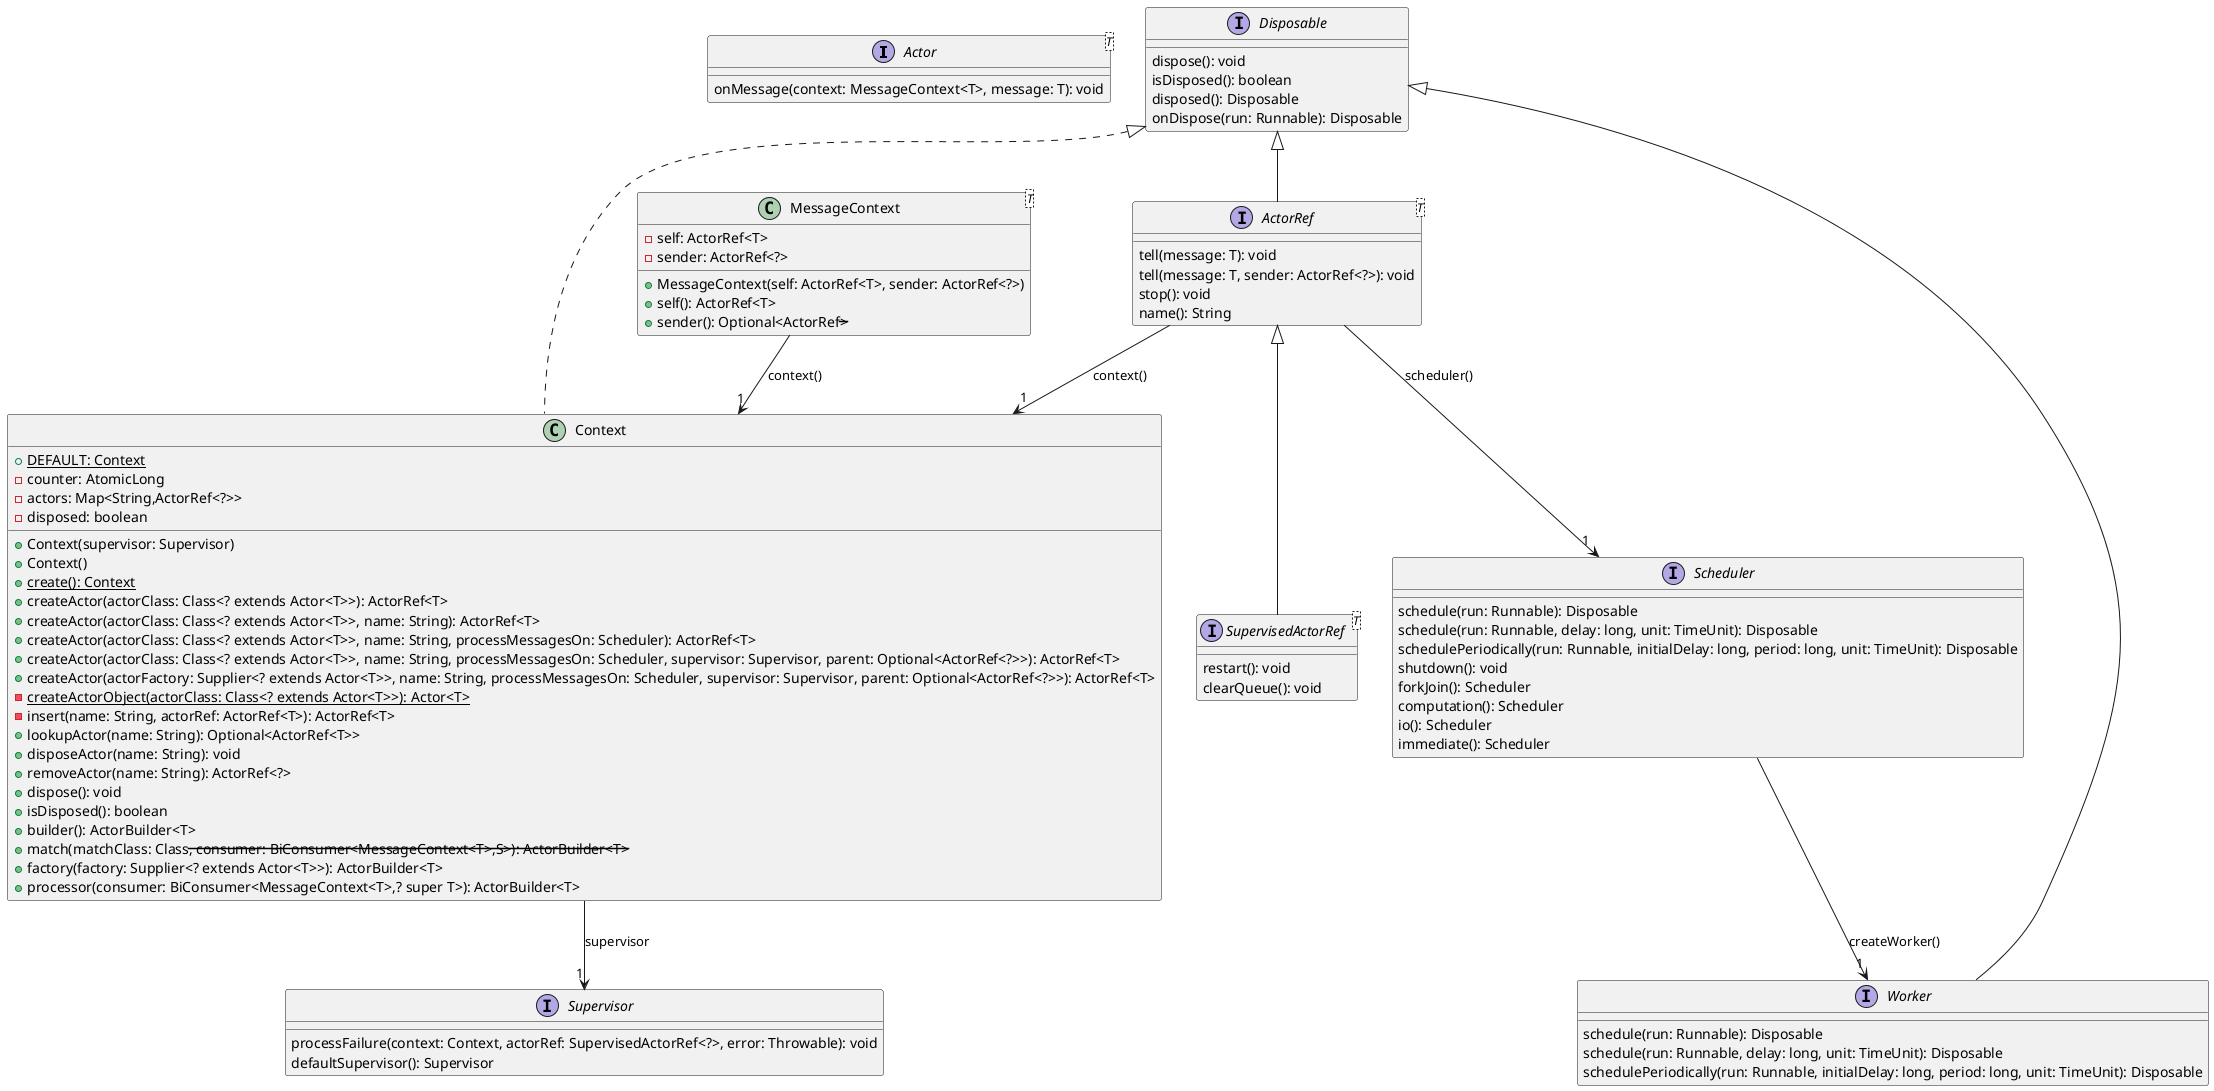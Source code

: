 @startuml
interface "Actor<T>" as Actor_T_ [[java:com.github.davidmoten.reels.Actor]] {
    onMessage(context: MessageContext<T>, message: T): void
}
interface "ActorRef<T>" as ActorRef_T_ [[java:com.github.davidmoten.reels.ActorRef]] {
    tell(message: T): void
    tell(message: T, sender: ActorRef<?>): void
    stop(): void
    name(): String
}
class Context {
}
ActorRef_T_ --> "1" Context : context()
class Scheduler {
}
ActorRef_T_ --> "1" Scheduler : scheduler()
interface Disposable {
}
Disposable <|-- ActorRef_T_
class Context [[java:com.github.davidmoten.reels.Context]] {
    +{static} DEFAULT: Context
    -counter: AtomicLong
    -actors: Map<String,ActorRef<?>>
    -disposed: boolean
    +Context(supervisor: Supervisor)
    +Context()
    +{static} create(): Context
    +createActor(actorClass: Class<? extends Actor<T>>): ActorRef<T>
    +createActor(actorClass: Class<? extends Actor<T>>, name: String): ActorRef<T>
    +createActor(actorClass: Class<? extends Actor<T>>, name: String, processMessagesOn: Scheduler): ActorRef<T>
    +createActor(actorClass: Class<? extends Actor<T>>, name: String, processMessagesOn: Scheduler, supervisor: Supervisor, parent: Optional<ActorRef<?>>): ActorRef<T>
    +createActor(actorFactory: Supplier<? extends Actor<T>>, name: String, processMessagesOn: Scheduler, supervisor: Supervisor, parent: Optional<ActorRef<?>>): ActorRef<T>
    -{static} createActorObject(actorClass: Class<? extends Actor<T>>): Actor<T>
    -insert(name: String, actorRef: ActorRef<T>): ActorRef<T>
    +lookupActor(name: String): Optional<ActorRef<T>>
    +disposeActor(name: String): void
    +removeActor(name: String): ActorRef<?>
    +dispose(): void
    +isDisposed(): boolean
    +builder(): ActorBuilder<T>
    +match(matchClass: Class<S>, consumer: BiConsumer<MessageContext<T>,S>): ActorBuilder<T>
    +factory(factory: Supplier<? extends Actor<T>>): ActorBuilder<T>
    +processor(consumer: BiConsumer<MessageContext<T>,? super T>): ActorBuilder<T>
}
class Supervisor {
}
Context --> "1" Supervisor : supervisor
interface Disposable {
}
Disposable <|.. Context
interface Disposable [[java:com.github.davidmoten.reels.Disposable]] {
    dispose(): void
    isDisposed(): boolean
    disposed(): Disposable
    onDispose(run: Runnable): Disposable
}
class "MessageContext<T>" as MessageContext_T_ [[java:com.github.davidmoten.reels.MessageContext]] {
    -self: ActorRef<T>
    -sender: ActorRef<?>
    +MessageContext(self: ActorRef<T>, sender: ActorRef<?>)
    +self(): ActorRef<T>
    +sender(): Optional<ActorRef<S>>
}
class Context {
}
MessageContext_T_ --> "1" Context : context()
interface Scheduler [[java:com.github.davidmoten.reels.Scheduler]] {
    schedule(run: Runnable): Disposable
    schedule(run: Runnable, delay: long, unit: TimeUnit): Disposable
    schedulePeriodically(run: Runnable, initialDelay: long, period: long, unit: TimeUnit): Disposable
    shutdown(): void
    forkJoin(): Scheduler
    computation(): Scheduler
    io(): Scheduler
    immediate(): Scheduler
}
class Worker {
}
Scheduler --> "1" Worker : createWorker()
interface "SupervisedActorRef<T>" as SupervisedActorRef_T_ [[java:com.github.davidmoten.reels.SupervisedActorRef]] {
    restart(): void
    clearQueue(): void
}
interface "ActorRef<T>" as ActorRef_T_ {
}
ActorRef_T_ <|-- SupervisedActorRef_T_
interface Supervisor [[java:com.github.davidmoten.reels.Supervisor]] {
    processFailure(context: Context, actorRef: SupervisedActorRef<?>, error: Throwable): void
    defaultSupervisor(): Supervisor
}
interface Worker [[java:com.github.davidmoten.reels.Worker]] {
    schedule(run: Runnable): Disposable
    schedule(run: Runnable, delay: long, unit: TimeUnit): Disposable
    schedulePeriodically(run: Runnable, initialDelay: long, period: long, unit: TimeUnit): Disposable
}
interface Disposable {
}
Disposable <|-- Worker
@enduml